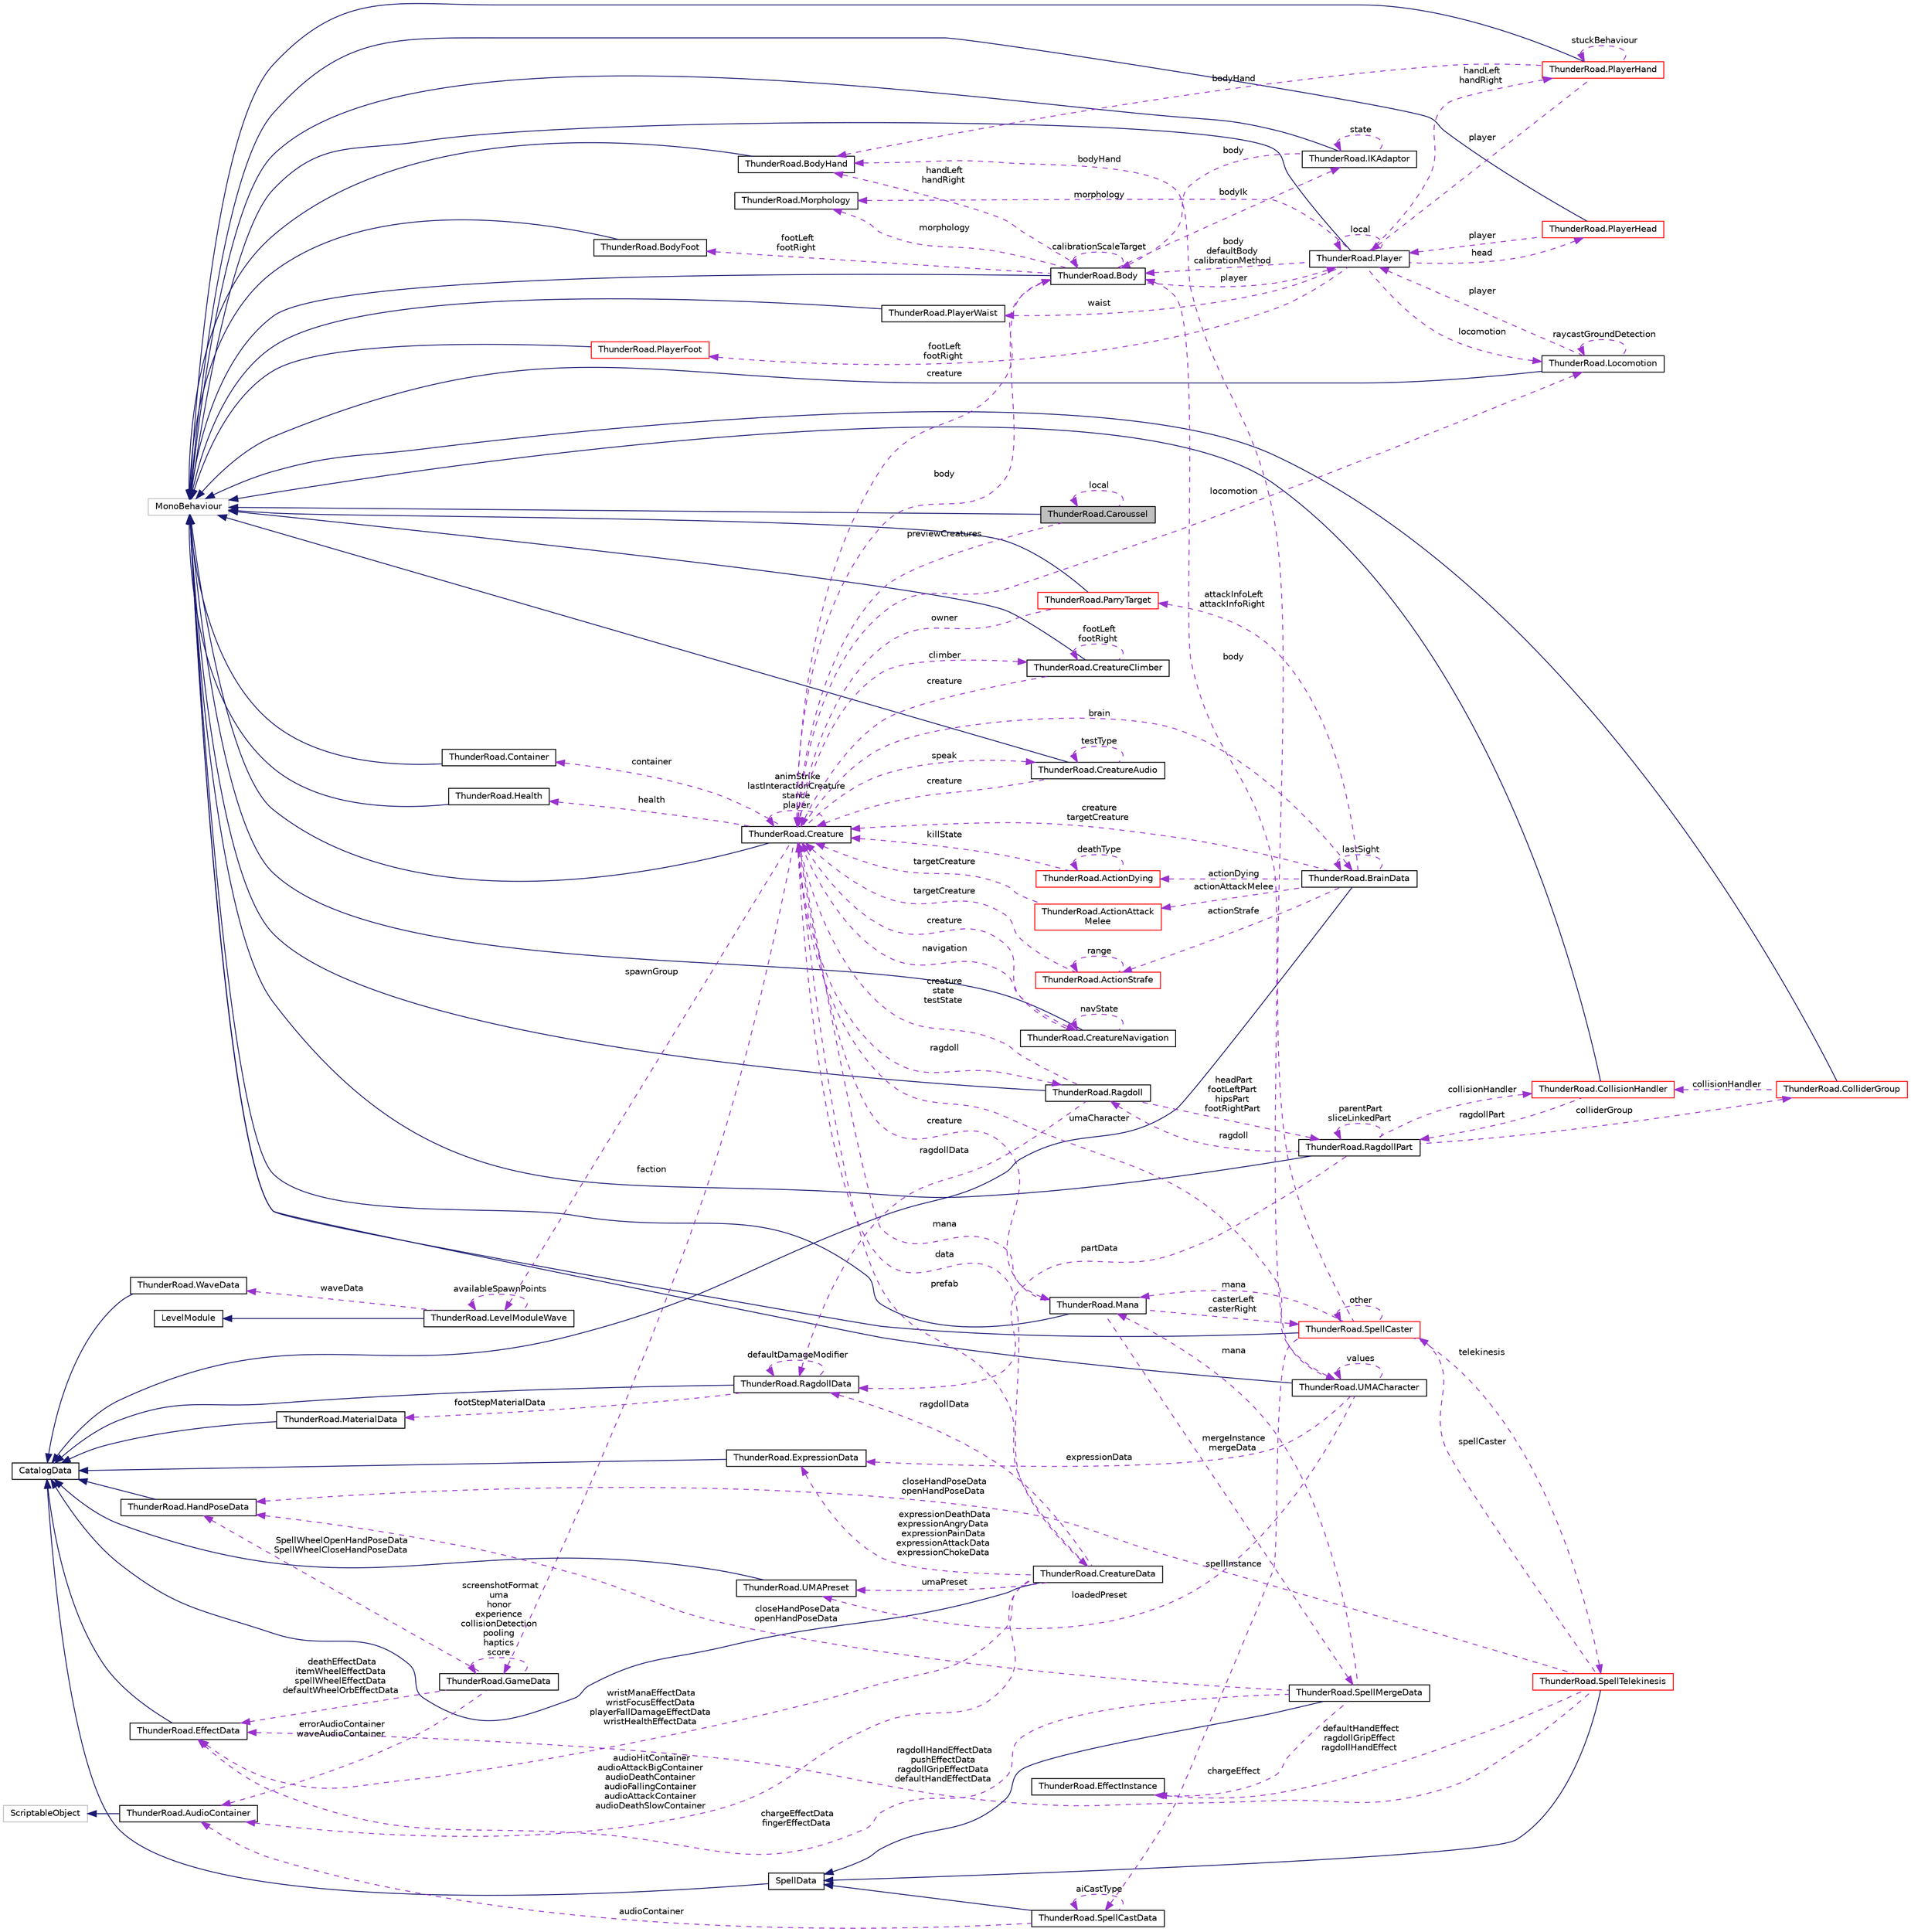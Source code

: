 digraph "ThunderRoad.Caroussel"
{
 // LATEX_PDF_SIZE
  edge [fontname="Helvetica",fontsize="10",labelfontname="Helvetica",labelfontsize="10"];
  node [fontname="Helvetica",fontsize="10",shape=record];
  rankdir="LR";
  Node1 [label="ThunderRoad.Caroussel",height=0.2,width=0.4,color="black", fillcolor="grey75", style="filled", fontcolor="black",tooltip="Class Caroussel. Implements the UnityEngine.MonoBehaviour"];
  Node2 -> Node1 [dir="back",color="midnightblue",fontsize="10",style="solid",fontname="Helvetica"];
  Node2 [label="MonoBehaviour",height=0.2,width=0.4,color="grey75", fillcolor="white", style="filled",tooltip=" "];
  Node3 -> Node1 [dir="back",color="darkorchid3",fontsize="10",style="dashed",label=" previewCreatures" ,fontname="Helvetica"];
  Node3 [label="ThunderRoad.Creature",height=0.2,width=0.4,color="black", fillcolor="white", style="filled",URL="$class_thunder_road_1_1_creature.html",tooltip="Class Creature. Implements the UnityEngine.MonoBehaviour"];
  Node2 -> Node3 [dir="back",color="midnightblue",fontsize="10",style="solid",fontname="Helvetica"];
  Node4 -> Node3 [dir="back",color="darkorchid3",fontsize="10",style="dashed",label=" climber" ,fontname="Helvetica"];
  Node4 [label="ThunderRoad.CreatureClimber",height=0.2,width=0.4,color="black", fillcolor="white", style="filled",URL="$class_thunder_road_1_1_creature_climber.html",tooltip="Class CreatureClimber. Implements the UnityEngine.MonoBehaviour"];
  Node2 -> Node4 [dir="back",color="midnightblue",fontsize="10",style="solid",fontname="Helvetica"];
  Node4 -> Node4 [dir="back",color="darkorchid3",fontsize="10",style="dashed",label=" footLeft\nfootRight" ,fontname="Helvetica"];
  Node3 -> Node4 [dir="back",color="darkorchid3",fontsize="10",style="dashed",label=" creature" ,fontname="Helvetica"];
  Node5 -> Node3 [dir="back",color="darkorchid3",fontsize="10",style="dashed",label=" health" ,fontname="Helvetica"];
  Node5 [label="ThunderRoad.Health",height=0.2,width=0.4,color="black", fillcolor="white", style="filled",URL="$class_thunder_road_1_1_health.html",tooltip="Class Health. Implements the UnityEngine.MonoBehaviour"];
  Node2 -> Node5 [dir="back",color="midnightblue",fontsize="10",style="solid",fontname="Helvetica"];
  Node6 -> Node3 [dir="back",color="darkorchid3",fontsize="10",style="dashed",label=" faction" ,fontname="Helvetica"];
  Node6 [label="ThunderRoad.GameData",height=0.2,width=0.4,color="black", fillcolor="white", style="filled",URL="$class_thunder_road_1_1_game_data.html",tooltip="Class GameData."];
  Node6 -> Node6 [dir="back",color="darkorchid3",fontsize="10",style="dashed",label=" screenshotFormat\numa\nhonor\nexperience\ncollisionDetection\npooling\nhaptics\nscore" ,fontname="Helvetica"];
  Node7 -> Node6 [dir="back",color="darkorchid3",fontsize="10",style="dashed",label=" deathEffectData\nitemWheelEffectData\nspellWheelEffectData\ndefaultWheelOrbEffectData" ,fontname="Helvetica"];
  Node7 [label="ThunderRoad.EffectData",height=0.2,width=0.4,color="black", fillcolor="white", style="filled",URL="$class_thunder_road_1_1_effect_data.html",tooltip="Class EffectData. Implements the ThunderRoad.CatalogData"];
  Node8 -> Node7 [dir="back",color="midnightblue",fontsize="10",style="solid",fontname="Helvetica"];
  Node8 [label="CatalogData",height=0.2,width=0.4,color="black", fillcolor="white", style="filled",URL="$class_thunder_road_1_1_catalog_data.html",tooltip="Class CatalogData."];
  Node9 -> Node6 [dir="back",color="darkorchid3",fontsize="10",style="dashed",label=" SpellWheelOpenHandPoseData\nSpellWheelCloseHandPoseData" ,fontname="Helvetica"];
  Node9 [label="ThunderRoad.HandPoseData",height=0.2,width=0.4,color="black", fillcolor="white", style="filled",URL="$class_thunder_road_1_1_hand_pose_data.html",tooltip="Class HandPoseData. Implements the ThunderRoad.CatalogData"];
  Node8 -> Node9 [dir="back",color="midnightblue",fontsize="10",style="solid",fontname="Helvetica"];
  Node10 -> Node6 [dir="back",color="darkorchid3",fontsize="10",style="dashed",label=" errorAudioContainer\nwaveAudioContainer" ,fontname="Helvetica"];
  Node10 [label="ThunderRoad.AudioContainer",height=0.2,width=0.4,color="black", fillcolor="white", style="filled",URL="$class_thunder_road_1_1_audio_container.html",tooltip="Class AudioContainer. Implements the UnityEngine.ScriptableObject"];
  Node11 -> Node10 [dir="back",color="midnightblue",fontsize="10",style="solid",fontname="Helvetica"];
  Node11 [label="ScriptableObject",height=0.2,width=0.4,color="grey75", fillcolor="white", style="filled",tooltip=" "];
  Node12 -> Node3 [dir="back",color="darkorchid3",fontsize="10",style="dashed",label=" spawnGroup" ,fontname="Helvetica"];
  Node12 [label="ThunderRoad.LevelModuleWave",height=0.2,width=0.4,color="black", fillcolor="white", style="filled",URL="$class_thunder_road_1_1_level_module_wave.html",tooltip="Class LevelModuleWave. Implements the ThunderRoad.LevelModule"];
  Node13 -> Node12 [dir="back",color="midnightblue",fontsize="10",style="solid",fontname="Helvetica"];
  Node13 [label="LevelModule",height=0.2,width=0.4,color="black", fillcolor="white", style="filled",URL="$class_thunder_road_1_1_level_module.html",tooltip="Class LevelModule."];
  Node12 -> Node12 [dir="back",color="darkorchid3",fontsize="10",style="dashed",label=" availableSpawnPoints" ,fontname="Helvetica"];
  Node14 -> Node12 [dir="back",color="darkorchid3",fontsize="10",style="dashed",label=" waveData" ,fontname="Helvetica"];
  Node14 [label="ThunderRoad.WaveData",height=0.2,width=0.4,color="black", fillcolor="white", style="filled",URL="$class_thunder_road_1_1_wave_data.html",tooltip="Class WaveData. Implements the ThunderRoad.CatalogData"];
  Node8 -> Node14 [dir="back",color="midnightblue",fontsize="10",style="solid",fontname="Helvetica"];
  Node15 -> Node3 [dir="back",color="darkorchid3",fontsize="10",style="dashed",label=" data" ,fontname="Helvetica"];
  Node15 [label="ThunderRoad.CreatureData",height=0.2,width=0.4,color="black", fillcolor="white", style="filled",URL="$class_thunder_road_1_1_creature_data.html",tooltip="Class CreatureData. Implements the ThunderRoad.CatalogData"];
  Node8 -> Node15 [dir="back",color="midnightblue",fontsize="10",style="solid",fontname="Helvetica"];
  Node16 -> Node15 [dir="back",color="darkorchid3",fontsize="10",style="dashed",label=" ragdollData" ,fontname="Helvetica"];
  Node16 [label="ThunderRoad.RagdollData",height=0.2,width=0.4,color="black", fillcolor="white", style="filled",URL="$class_thunder_road_1_1_ragdoll_data.html",tooltip="Class RagdollData. Implements the ThunderRoad.CatalogData"];
  Node8 -> Node16 [dir="back",color="midnightblue",fontsize="10",style="solid",fontname="Helvetica"];
  Node17 -> Node16 [dir="back",color="darkorchid3",fontsize="10",style="dashed",label=" footStepMaterialData" ,fontname="Helvetica"];
  Node17 [label="ThunderRoad.MaterialData",height=0.2,width=0.4,color="black", fillcolor="white", style="filled",URL="$class_thunder_road_1_1_material_data.html",tooltip="Class MaterialData. Implements the ThunderRoad.CatalogData"];
  Node8 -> Node17 [dir="back",color="midnightblue",fontsize="10",style="solid",fontname="Helvetica"];
  Node16 -> Node16 [dir="back",color="darkorchid3",fontsize="10",style="dashed",label=" defaultDamageModifier" ,fontname="Helvetica"];
  Node7 -> Node15 [dir="back",color="darkorchid3",fontsize="10",style="dashed",label=" wristManaEffectData\nwristFocusEffectData\nplayerFallDamageEffectData\nwristHealthEffectData" ,fontname="Helvetica"];
  Node18 -> Node15 [dir="back",color="darkorchid3",fontsize="10",style="dashed",label=" umaPreset" ,fontname="Helvetica"];
  Node18 [label="ThunderRoad.UMAPreset",height=0.2,width=0.4,color="black", fillcolor="white", style="filled",URL="$class_thunder_road_1_1_u_m_a_preset.html",tooltip="Class UMAPreset. Implements the ThunderRoad.CatalogData"];
  Node8 -> Node18 [dir="back",color="midnightblue",fontsize="10",style="solid",fontname="Helvetica"];
  Node10 -> Node15 [dir="back",color="darkorchid3",fontsize="10",style="dashed",label=" audioHitContainer\naudioAttackBigContainer\naudioDeathContainer\naudioFallingContainer\naudioAttackContainer\naudioDeathSlowContainer" ,fontname="Helvetica"];
  Node19 -> Node15 [dir="back",color="darkorchid3",fontsize="10",style="dashed",label=" expressionDeathData\nexpressionAngryData\nexpressionPainData\nexpressionAttackData\nexpressionChokeData" ,fontname="Helvetica"];
  Node19 [label="ThunderRoad.ExpressionData",height=0.2,width=0.4,color="black", fillcolor="white", style="filled",URL="$class_thunder_road_1_1_expression_data.html",tooltip="Class ExpressionData. Implements the ThunderRoad.CatalogData"];
  Node8 -> Node19 [dir="back",color="midnightblue",fontsize="10",style="solid",fontname="Helvetica"];
  Node3 -> Node15 [dir="back",color="darkorchid3",fontsize="10",style="dashed",label=" prefab" ,fontname="Helvetica"];
  Node20 -> Node3 [dir="back",color="darkorchid3",fontsize="10",style="dashed",label=" locomotion" ,fontname="Helvetica"];
  Node20 [label="ThunderRoad.Locomotion",height=0.2,width=0.4,color="black", fillcolor="white", style="filled",URL="$class_thunder_road_1_1_locomotion.html",tooltip="Class Locomotion. Implements the UnityEngine.MonoBehaviour"];
  Node2 -> Node20 [dir="back",color="midnightblue",fontsize="10",style="solid",fontname="Helvetica"];
  Node21 -> Node20 [dir="back",color="darkorchid3",fontsize="10",style="dashed",label=" player" ,fontname="Helvetica"];
  Node21 [label="ThunderRoad.Player",height=0.2,width=0.4,color="black", fillcolor="white", style="filled",URL="$class_thunder_road_1_1_player.html",tooltip="Class Player. Implements the UnityEngine.MonoBehaviour"];
  Node2 -> Node21 [dir="back",color="midnightblue",fontsize="10",style="solid",fontname="Helvetica"];
  Node22 -> Node21 [dir="back",color="darkorchid3",fontsize="10",style="dashed",label=" footLeft\nfootRight" ,fontname="Helvetica"];
  Node22 [label="ThunderRoad.PlayerFoot",height=0.2,width=0.4,color="red", fillcolor="white", style="filled",URL="$class_thunder_road_1_1_player_foot.html",tooltip="Class PlayerFoot. Implements the UnityEngine.MonoBehaviour"];
  Node2 -> Node22 [dir="back",color="midnightblue",fontsize="10",style="solid",fontname="Helvetica"];
  Node21 -> Node21 [dir="back",color="darkorchid3",fontsize="10",style="dashed",label=" local" ,fontname="Helvetica"];
  Node76 -> Node21 [dir="back",color="darkorchid3",fontsize="10",style="dashed",label=" morphology" ,fontname="Helvetica"];
  Node76 [label="ThunderRoad.Morphology",height=0.2,width=0.4,color="black", fillcolor="white", style="filled",URL="$class_thunder_road_1_1_morphology.html",tooltip="Class Morphology."];
  Node20 -> Node21 [dir="back",color="darkorchid3",fontsize="10",style="dashed",label=" locomotion" ,fontname="Helvetica"];
  Node77 -> Node21 [dir="back",color="darkorchid3",fontsize="10",style="dashed",label=" head" ,fontname="Helvetica"];
  Node77 [label="ThunderRoad.PlayerHead",height=0.2,width=0.4,color="red", fillcolor="white", style="filled",URL="$class_thunder_road_1_1_player_head.html",tooltip="Class PlayerHead. Implements the UnityEngine.MonoBehaviour"];
  Node2 -> Node77 [dir="back",color="midnightblue",fontsize="10",style="solid",fontname="Helvetica"];
  Node21 -> Node77 [dir="back",color="darkorchid3",fontsize="10",style="dashed",label=" player" ,fontname="Helvetica"];
  Node78 -> Node21 [dir="back",color="darkorchid3",fontsize="10",style="dashed",label=" body\ndefaultBody\ncalibrationMethod" ,fontname="Helvetica"];
  Node78 [label="ThunderRoad.Body",height=0.2,width=0.4,color="black", fillcolor="white", style="filled",URL="$class_thunder_road_1_1_body.html",tooltip="Class Body. Implements the UnityEngine.MonoBehaviour"];
  Node2 -> Node78 [dir="back",color="midnightblue",fontsize="10",style="solid",fontname="Helvetica"];
  Node21 -> Node78 [dir="back",color="darkorchid3",fontsize="10",style="dashed",label=" player" ,fontname="Helvetica"];
  Node76 -> Node78 [dir="back",color="darkorchid3",fontsize="10",style="dashed",label=" morphology" ,fontname="Helvetica"];
  Node79 -> Node78 [dir="back",color="darkorchid3",fontsize="10",style="dashed",label=" bodyIk" ,fontname="Helvetica"];
  Node79 [label="ThunderRoad.IKAdaptor",height=0.2,width=0.4,color="black", fillcolor="white", style="filled",URL="$class_thunder_road_1_1_i_k_adaptor.html",tooltip="Class IKAdaptor. Implements the UnityEngine.MonoBehaviour"];
  Node2 -> Node79 [dir="back",color="midnightblue",fontsize="10",style="solid",fontname="Helvetica"];
  Node79 -> Node79 [dir="back",color="darkorchid3",fontsize="10",style="dashed",label=" state" ,fontname="Helvetica"];
  Node78 -> Node79 [dir="back",color="darkorchid3",fontsize="10",style="dashed",label=" body" ,fontname="Helvetica"];
  Node78 -> Node78 [dir="back",color="darkorchid3",fontsize="10",style="dashed",label=" calibrationScaleTarget" ,fontname="Helvetica"];
  Node3 -> Node78 [dir="back",color="darkorchid3",fontsize="10",style="dashed",label=" creature" ,fontname="Helvetica"];
  Node45 -> Node78 [dir="back",color="darkorchid3",fontsize="10",style="dashed",label=" handLeft\nhandRight" ,fontname="Helvetica"];
  Node45 [label="ThunderRoad.BodyHand",height=0.2,width=0.4,color="black", fillcolor="white", style="filled",URL="$class_thunder_road_1_1_body_hand.html",tooltip="Class BodyHand. Implements the UnityEngine.MonoBehaviour"];
  Node2 -> Node45 [dir="back",color="midnightblue",fontsize="10",style="solid",fontname="Helvetica"];
  Node80 -> Node78 [dir="back",color="darkorchid3",fontsize="10",style="dashed",label=" footLeft\nfootRight" ,fontname="Helvetica"];
  Node80 [label="ThunderRoad.BodyFoot",height=0.2,width=0.4,color="black", fillcolor="white", style="filled",URL="$class_thunder_road_1_1_body_foot.html",tooltip="Class BodyFoot. Implements the UnityEngine.MonoBehaviour"];
  Node2 -> Node80 [dir="back",color="midnightblue",fontsize="10",style="solid",fontname="Helvetica"];
  Node81 -> Node21 [dir="back",color="darkorchid3",fontsize="10",style="dashed",label=" waist" ,fontname="Helvetica"];
  Node81 [label="ThunderRoad.PlayerWaist",height=0.2,width=0.4,color="black", fillcolor="white", style="filled",URL="$class_thunder_road_1_1_player_waist.html",tooltip="Class PlayerWaist. Implements the UnityEngine.MonoBehaviour"];
  Node2 -> Node81 [dir="back",color="midnightblue",fontsize="10",style="solid",fontname="Helvetica"];
  Node70 -> Node21 [dir="back",color="darkorchid3",fontsize="10",style="dashed",label=" handLeft\nhandRight" ,fontname="Helvetica"];
  Node70 [label="ThunderRoad.PlayerHand",height=0.2,width=0.4,color="red", fillcolor="white", style="filled",URL="$class_thunder_road_1_1_player_hand.html",tooltip="Class PlayerHand. Implements the UnityEngine.MonoBehaviour"];
  Node2 -> Node70 [dir="back",color="midnightblue",fontsize="10",style="solid",fontname="Helvetica"];
  Node21 -> Node70 [dir="back",color="darkorchid3",fontsize="10",style="dashed",label=" player" ,fontname="Helvetica"];
  Node45 -> Node70 [dir="back",color="darkorchid3",fontsize="10",style="dashed",label=" bodyHand" ,fontname="Helvetica"];
  Node70 -> Node70 [dir="back",color="darkorchid3",fontsize="10",style="dashed",label=" stuckBehaviour" ,fontname="Helvetica"];
  Node20 -> Node20 [dir="back",color="darkorchid3",fontsize="10",style="dashed",label=" raycastGroundDetection" ,fontname="Helvetica"];
  Node49 -> Node3 [dir="back",color="darkorchid3",fontsize="10",style="dashed",label=" ragdoll" ,fontname="Helvetica"];
  Node49 [label="ThunderRoad.Ragdoll",height=0.2,width=0.4,color="black", fillcolor="white", style="filled",URL="$class_thunder_road_1_1_ragdoll.html",tooltip="Class Ragdoll. Implements the UnityEngine.MonoBehaviour"];
  Node2 -> Node49 [dir="back",color="midnightblue",fontsize="10",style="solid",fontname="Helvetica"];
  Node16 -> Node49 [dir="back",color="darkorchid3",fontsize="10",style="dashed",label=" ragdollData" ,fontname="Helvetica"];
  Node50 -> Node49 [dir="back",color="darkorchid3",fontsize="10",style="dashed",label=" headPart\nfootLeftPart\nhipsPart\nfootRightPart" ,fontname="Helvetica"];
  Node50 [label="ThunderRoad.RagdollPart",height=0.2,width=0.4,color="black", fillcolor="white", style="filled",URL="$class_thunder_road_1_1_ragdoll_part.html",tooltip="Class RagdollPart. Implements the UnityEngine.MonoBehaviour"];
  Node2 -> Node50 [dir="back",color="midnightblue",fontsize="10",style="solid",fontname="Helvetica"];
  Node51 -> Node50 [dir="back",color="darkorchid3",fontsize="10",style="dashed",label=" collisionHandler" ,fontname="Helvetica"];
  Node51 [label="ThunderRoad.CollisionHandler",height=0.2,width=0.4,color="red", fillcolor="white", style="filled",URL="$class_thunder_road_1_1_collision_handler.html",tooltip="Class CollisionHandler. Implements the UnityEngine.MonoBehaviour"];
  Node2 -> Node51 [dir="back",color="midnightblue",fontsize="10",style="solid",fontname="Helvetica"];
  Node50 -> Node51 [dir="back",color="darkorchid3",fontsize="10",style="dashed",label=" ragdollPart" ,fontname="Helvetica"];
  Node16 -> Node50 [dir="back",color="darkorchid3",fontsize="10",style="dashed",label=" partData" ,fontname="Helvetica"];
  Node50 -> Node50 [dir="back",color="darkorchid3",fontsize="10",style="dashed",label=" parentPart\nsliceLinkedPart" ,fontname="Helvetica"];
  Node49 -> Node50 [dir="back",color="darkorchid3",fontsize="10",style="dashed",label=" ragdoll" ,fontname="Helvetica"];
  Node53 -> Node50 [dir="back",color="darkorchid3",fontsize="10",style="dashed",label=" colliderGroup" ,fontname="Helvetica"];
  Node53 [label="ThunderRoad.ColliderGroup",height=0.2,width=0.4,color="red", fillcolor="white", style="filled",URL="$class_thunder_road_1_1_collider_group.html",tooltip="Class ColliderGroup. Implements the UnityEngine.MonoBehaviour"];
  Node2 -> Node53 [dir="back",color="midnightblue",fontsize="10",style="solid",fontname="Helvetica"];
  Node51 -> Node53 [dir="back",color="darkorchid3",fontsize="10",style="dashed",label=" collisionHandler" ,fontname="Helvetica"];
  Node3 -> Node49 [dir="back",color="darkorchid3",fontsize="10",style="dashed",label=" creature\nstate\ntestState" ,fontname="Helvetica"];
  Node78 -> Node3 [dir="back",color="darkorchid3",fontsize="10",style="dashed",label=" body" ,fontname="Helvetica"];
  Node82 -> Node3 [dir="back",color="darkorchid3",fontsize="10",style="dashed",label=" speak" ,fontname="Helvetica"];
  Node82 [label="ThunderRoad.CreatureAudio",height=0.2,width=0.4,color="black", fillcolor="white", style="filled",URL="$class_thunder_road_1_1_creature_audio.html",tooltip="Class CreatureAudio. Implements the UnityEngine.MonoBehaviour"];
  Node2 -> Node82 [dir="back",color="midnightblue",fontsize="10",style="solid",fontname="Helvetica"];
  Node82 -> Node82 [dir="back",color="darkorchid3",fontsize="10",style="dashed",label=" testType" ,fontname="Helvetica"];
  Node3 -> Node82 [dir="back",color="darkorchid3",fontsize="10",style="dashed",label=" creature" ,fontname="Helvetica"];
  Node3 -> Node3 [dir="back",color="darkorchid3",fontsize="10",style="dashed",label=" animStrike\nlastInteractionCreature\nstance\nplayer" ,fontname="Helvetica"];
  Node42 -> Node3 [dir="back",color="darkorchid3",fontsize="10",style="dashed",label=" mana" ,fontname="Helvetica"];
  Node42 [label="ThunderRoad.Mana",height=0.2,width=0.4,color="black", fillcolor="white", style="filled",URL="$class_thunder_road_1_1_mana.html",tooltip="Class Mana. Implements the UnityEngine.MonoBehaviour"];
  Node2 -> Node42 [dir="back",color="midnightblue",fontsize="10",style="solid",fontname="Helvetica"];
  Node43 -> Node42 [dir="back",color="darkorchid3",fontsize="10",style="dashed",label=" mergeInstance\nmergeData" ,fontname="Helvetica"];
  Node43 [label="ThunderRoad.SpellMergeData",height=0.2,width=0.4,color="black", fillcolor="white", style="filled",URL="$class_thunder_road_1_1_spell_merge_data.html",tooltip="Class SpellMergeData. Implements the ThunderRoad.SpellData"];
  Node39 -> Node43 [dir="back",color="midnightblue",fontsize="10",style="solid",fontname="Helvetica"];
  Node39 [label="SpellData",height=0.2,width=0.4,color="black", fillcolor="white", style="filled",URL="$class_thunder_road_1_1_spell_data.html",tooltip="Class SpellData. Implements the ThunderRoad.CatalogData"];
  Node8 -> Node39 [dir="back",color="midnightblue",fontsize="10",style="solid",fontname="Helvetica"];
  Node7 -> Node43 [dir="back",color="darkorchid3",fontsize="10",style="dashed",label=" chargeEffectData\nfingerEffectData" ,fontname="Helvetica"];
  Node9 -> Node43 [dir="back",color="darkorchid3",fontsize="10",style="dashed",label=" closeHandPoseData\nopenHandPoseData" ,fontname="Helvetica"];
  Node42 -> Node43 [dir="back",color="darkorchid3",fontsize="10",style="dashed",label=" mana" ,fontname="Helvetica"];
  Node40 -> Node43 [dir="back",color="darkorchid3",fontsize="10",style="dashed",label=" chargeEffect" ,fontname="Helvetica"];
  Node40 [label="ThunderRoad.EffectInstance",height=0.2,width=0.4,color="black", fillcolor="white", style="filled",URL="$class_thunder_road_1_1_effect_instance.html",tooltip="Class EffectInstance."];
  Node37 -> Node42 [dir="back",color="darkorchid3",fontsize="10",style="dashed",label=" casterLeft\ncasterRight" ,fontname="Helvetica"];
  Node37 [label="ThunderRoad.SpellCaster",height=0.2,width=0.4,color="red", fillcolor="white", style="filled",URL="$class_thunder_road_1_1_spell_caster.html",tooltip="Class SpellCaster. Implements the UnityEngine.MonoBehaviour"];
  Node2 -> Node37 [dir="back",color="midnightblue",fontsize="10",style="solid",fontname="Helvetica"];
  Node38 -> Node37 [dir="back",color="darkorchid3",fontsize="10",style="dashed",label=" telekinesis" ,fontname="Helvetica"];
  Node38 [label="ThunderRoad.SpellTelekinesis",height=0.2,width=0.4,color="red", fillcolor="white", style="filled",URL="$class_thunder_road_1_1_spell_telekinesis.html",tooltip="Class SpellTelekinesis. Implements the ThunderRoad.SpellData"];
  Node39 -> Node38 [dir="back",color="midnightblue",fontsize="10",style="solid",fontname="Helvetica"];
  Node7 -> Node38 [dir="back",color="darkorchid3",fontsize="10",style="dashed",label=" ragdollHandEffectData\npushEffectData\nragdollGripEffectData\ndefaultHandEffectData" ,fontname="Helvetica"];
  Node9 -> Node38 [dir="back",color="darkorchid3",fontsize="10",style="dashed",label=" closeHandPoseData\nopenHandPoseData" ,fontname="Helvetica"];
  Node37 -> Node38 [dir="back",color="darkorchid3",fontsize="10",style="dashed",label=" spellCaster" ,fontname="Helvetica"];
  Node40 -> Node38 [dir="back",color="darkorchid3",fontsize="10",style="dashed",label=" defaultHandEffect\nragdollGripEffect\nragdollHandEffect" ,fontname="Helvetica"];
  Node37 -> Node37 [dir="back",color="darkorchid3",fontsize="10",style="dashed",label=" other" ,fontname="Helvetica"];
  Node41 -> Node37 [dir="back",color="darkorchid3",fontsize="10",style="dashed",label=" spellInstance" ,fontname="Helvetica"];
  Node41 [label="ThunderRoad.SpellCastData",height=0.2,width=0.4,color="black", fillcolor="white", style="filled",URL="$class_thunder_road_1_1_spell_cast_data.html",tooltip="Class SpellCastData. Implements the ThunderRoad.SpellData"];
  Node39 -> Node41 [dir="back",color="midnightblue",fontsize="10",style="solid",fontname="Helvetica"];
  Node10 -> Node41 [dir="back",color="darkorchid3",fontsize="10",style="dashed",label=" audioContainer" ,fontname="Helvetica"];
  Node41 -> Node41 [dir="back",color="darkorchid3",fontsize="10",style="dashed",label=" aiCastType" ,fontname="Helvetica"];
  Node42 -> Node37 [dir="back",color="darkorchid3",fontsize="10",style="dashed",label=" mana" ,fontname="Helvetica"];
  Node45 -> Node37 [dir="back",color="darkorchid3",fontsize="10",style="dashed",label=" bodyHand" ,fontname="Helvetica"];
  Node3 -> Node42 [dir="back",color="darkorchid3",fontsize="10",style="dashed",label=" creature" ,fontname="Helvetica"];
  Node83 -> Node3 [dir="back",color="darkorchid3",fontsize="10",style="dashed",label=" umaCharacter" ,fontname="Helvetica"];
  Node83 [label="ThunderRoad.UMACharacter",height=0.2,width=0.4,color="black", fillcolor="white", style="filled",URL="$class_thunder_road_1_1_u_m_a_character.html",tooltip="Class UMACharacter. Implements the UnityEngine.MonoBehaviour"];
  Node2 -> Node83 [dir="back",color="midnightblue",fontsize="10",style="solid",fontname="Helvetica"];
  Node18 -> Node83 [dir="back",color="darkorchid3",fontsize="10",style="dashed",label=" loadedPreset" ,fontname="Helvetica"];
  Node78 -> Node83 [dir="back",color="darkorchid3",fontsize="10",style="dashed",label=" body" ,fontname="Helvetica"];
  Node19 -> Node83 [dir="back",color="darkorchid3",fontsize="10",style="dashed",label=" expressionData" ,fontname="Helvetica"];
  Node83 -> Node83 [dir="back",color="darkorchid3",fontsize="10",style="dashed",label=" values" ,fontname="Helvetica"];
  Node84 -> Node3 [dir="back",color="darkorchid3",fontsize="10",style="dashed",label=" container" ,fontname="Helvetica"];
  Node84 [label="ThunderRoad.Container",height=0.2,width=0.4,color="black", fillcolor="white", style="filled",URL="$class_thunder_road_1_1_container.html",tooltip="Class Container. Implements the UnityEngine.MonoBehaviour"];
  Node2 -> Node84 [dir="back",color="midnightblue",fontsize="10",style="solid",fontname="Helvetica"];
  Node85 -> Node3 [dir="back",color="darkorchid3",fontsize="10",style="dashed",label=" brain" ,fontname="Helvetica"];
  Node85 [label="ThunderRoad.BrainData",height=0.2,width=0.4,color="black", fillcolor="white", style="filled",URL="$class_thunder_road_1_1_brain_data.html",tooltip="Class BrainData. Implements the ThunderRoad.CatalogData"];
  Node8 -> Node85 [dir="back",color="midnightblue",fontsize="10",style="solid",fontname="Helvetica"];
  Node86 -> Node85 [dir="back",color="darkorchid3",fontsize="10",style="dashed",label=" actionDying" ,fontname="Helvetica"];
  Node86 [label="ThunderRoad.ActionDying",height=0.2,width=0.4,color="red", fillcolor="white", style="filled",URL="$class_thunder_road_1_1_action_dying.html",tooltip="Class ActionDying. Implements the ThunderRoad.Action"];
  Node86 -> Node86 [dir="back",color="darkorchid3",fontsize="10",style="dashed",label=" deathType" ,fontname="Helvetica"];
  Node3 -> Node86 [dir="back",color="darkorchid3",fontsize="10",style="dashed",label=" killState" ,fontname="Helvetica"];
  Node89 -> Node85 [dir="back",color="darkorchid3",fontsize="10",style="dashed",label=" attackInfoLeft\nattackInfoRight" ,fontname="Helvetica"];
  Node89 [label="ThunderRoad.ParryTarget",height=0.2,width=0.4,color="red", fillcolor="white", style="filled",URL="$class_thunder_road_1_1_parry_target.html",tooltip="Class ParryTarget. Implements the UnityEngine.MonoBehaviour"];
  Node2 -> Node89 [dir="back",color="midnightblue",fontsize="10",style="solid",fontname="Helvetica"];
  Node3 -> Node89 [dir="back",color="darkorchid3",fontsize="10",style="dashed",label=" owner" ,fontname="Helvetica"];
  Node91 -> Node85 [dir="back",color="darkorchid3",fontsize="10",style="dashed",label=" actionAttackMelee" ,fontname="Helvetica"];
  Node91 [label="ThunderRoad.ActionAttack\lMelee",height=0.2,width=0.4,color="red", fillcolor="white", style="filled",URL="$class_thunder_road_1_1_action_attack_melee.html",tooltip="Class ActionAttackMelee. Implements the ThunderRoad.Action"];
  Node3 -> Node91 [dir="back",color="darkorchid3",fontsize="10",style="dashed",label=" targetCreature" ,fontname="Helvetica"];
  Node3 -> Node85 [dir="back",color="darkorchid3",fontsize="10",style="dashed",label=" creature\ntargetCreature" ,fontname="Helvetica"];
  Node85 -> Node85 [dir="back",color="darkorchid3",fontsize="10",style="dashed",label=" lastSight" ,fontname="Helvetica"];
  Node92 -> Node85 [dir="back",color="darkorchid3",fontsize="10",style="dashed",label=" actionStrafe" ,fontname="Helvetica"];
  Node92 [label="ThunderRoad.ActionStrafe",height=0.2,width=0.4,color="red", fillcolor="white", style="filled",URL="$class_thunder_road_1_1_action_strafe.html",tooltip="Class ActionStrafe. Implements the ThunderRoad.Action"];
  Node3 -> Node92 [dir="back",color="darkorchid3",fontsize="10",style="dashed",label=" targetCreature" ,fontname="Helvetica"];
  Node92 -> Node92 [dir="back",color="darkorchid3",fontsize="10",style="dashed",label=" range" ,fontname="Helvetica"];
  Node93 -> Node3 [dir="back",color="darkorchid3",fontsize="10",style="dashed",label=" navigation" ,fontname="Helvetica"];
  Node93 [label="ThunderRoad.CreatureNavigation",height=0.2,width=0.4,color="black", fillcolor="white", style="filled",URL="$class_thunder_road_1_1_creature_navigation.html",tooltip="Class CreatureNavigation. Implements the UnityEngine.MonoBehaviour"];
  Node2 -> Node93 [dir="back",color="midnightblue",fontsize="10",style="solid",fontname="Helvetica"];
  Node3 -> Node93 [dir="back",color="darkorchid3",fontsize="10",style="dashed",label=" creature" ,fontname="Helvetica"];
  Node93 -> Node93 [dir="back",color="darkorchid3",fontsize="10",style="dashed",label=" navState" ,fontname="Helvetica"];
  Node1 -> Node1 [dir="back",color="darkorchid3",fontsize="10",style="dashed",label=" local" ,fontname="Helvetica"];
}
